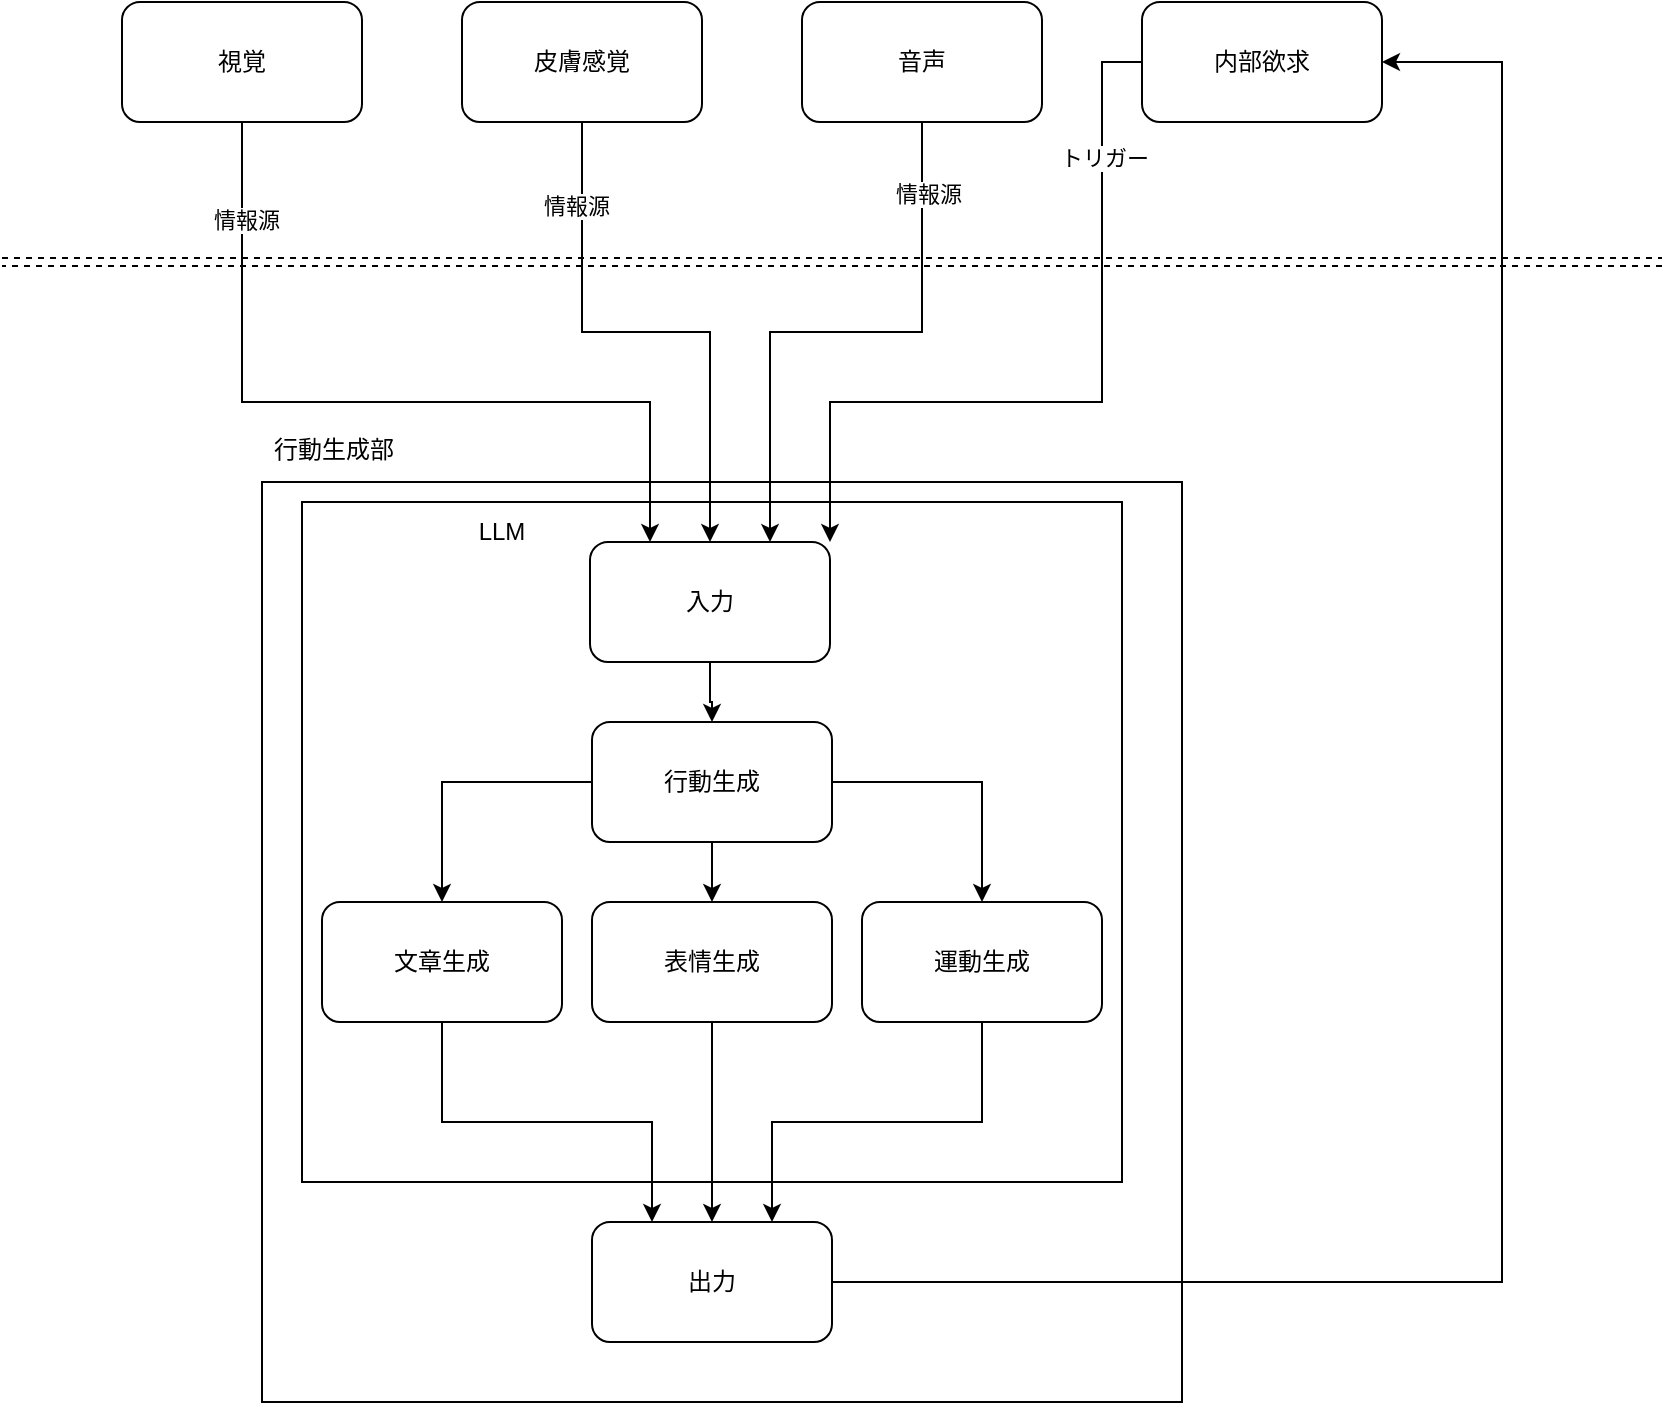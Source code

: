 <mxfile version="23.1.2" type="github" pages="4">
  <diagram name="ページ1" id="xsGwvkBTiWMWlQUuW-to">
    <mxGraphModel dx="1434" dy="772" grid="1" gridSize="10" guides="1" tooltips="1" connect="1" arrows="1" fold="1" page="1" pageScale="1" pageWidth="827" pageHeight="1169" math="0" shadow="0">
      <root>
        <mxCell id="0" />
        <mxCell id="1" parent="0" />
        <mxCell id="Y6hbfu5QWSVkYy7LjRkT-17" value="" style="whiteSpace=wrap;html=1;aspect=fixed;" parent="1" vertex="1">
          <mxGeometry x="130" y="330" width="460" height="460" as="geometry" />
        </mxCell>
        <mxCell id="Y6hbfu5QWSVkYy7LjRkT-29" value="" style="rounded=0;whiteSpace=wrap;html=1;" parent="1" vertex="1">
          <mxGeometry x="150" y="340" width="410" height="340" as="geometry" />
        </mxCell>
        <mxCell id="Y6hbfu5QWSVkYy7LjRkT-24" style="edgeStyle=orthogonalEdgeStyle;rounded=0;orthogonalLoop=1;jettySize=auto;html=1;" parent="1" source="Y6hbfu5QWSVkYy7LjRkT-3" target="Y6hbfu5QWSVkYy7LjRkT-23" edge="1">
          <mxGeometry relative="1" as="geometry" />
        </mxCell>
        <mxCell id="Y6hbfu5QWSVkYy7LjRkT-3" value="入力" style="rounded=1;whiteSpace=wrap;html=1;" parent="1" vertex="1">
          <mxGeometry x="294" y="360" width="120" height="60" as="geometry" />
        </mxCell>
        <mxCell id="Y6hbfu5QWSVkYy7LjRkT-13" style="edgeStyle=orthogonalEdgeStyle;rounded=0;orthogonalLoop=1;jettySize=auto;html=1;entryX=0.25;entryY=0;entryDx=0;entryDy=0;" parent="1" source="Y6hbfu5QWSVkYy7LjRkT-4" target="Y6hbfu5QWSVkYy7LjRkT-3" edge="1">
          <mxGeometry relative="1" as="geometry">
            <mxPoint x="130" y="390" as="targetPoint" />
            <Array as="points">
              <mxPoint x="120" y="290" />
              <mxPoint x="324" y="290" />
            </Array>
          </mxGeometry>
        </mxCell>
        <mxCell id="OeZeixrKAn71_YXfHy4u-5" value="情報源" style="edgeLabel;html=1;align=center;verticalAlign=middle;resizable=0;points=[];" vertex="1" connectable="0" parent="Y6hbfu5QWSVkYy7LjRkT-13">
          <mxGeometry x="-0.763" y="2" relative="1" as="geometry">
            <mxPoint as="offset" />
          </mxGeometry>
        </mxCell>
        <mxCell id="Y6hbfu5QWSVkYy7LjRkT-4" value="視覚" style="rounded=1;whiteSpace=wrap;html=1;" parent="1" vertex="1">
          <mxGeometry x="60" y="90" width="120" height="60" as="geometry" />
        </mxCell>
        <mxCell id="Y6hbfu5QWSVkYy7LjRkT-5" value="" style="endArrow=none;dashed=1;html=1;rounded=0;shape=link;" parent="1" edge="1">
          <mxGeometry width="50" height="50" relative="1" as="geometry">
            <mxPoint y="220" as="sourcePoint" />
            <mxPoint x="830" y="220" as="targetPoint" />
          </mxGeometry>
        </mxCell>
        <mxCell id="Y6hbfu5QWSVkYy7LjRkT-12" style="edgeStyle=orthogonalEdgeStyle;rounded=0;orthogonalLoop=1;jettySize=auto;html=1;entryX=1;entryY=0;entryDx=0;entryDy=0;" parent="1" source="Y6hbfu5QWSVkYy7LjRkT-7" target="Y6hbfu5QWSVkYy7LjRkT-3" edge="1">
          <mxGeometry relative="1" as="geometry">
            <Array as="points">
              <mxPoint x="550" y="120" />
              <mxPoint x="550" y="290" />
              <mxPoint x="414" y="290" />
            </Array>
          </mxGeometry>
        </mxCell>
        <mxCell id="OeZeixrKAn71_YXfHy4u-1" value="トリガー" style="edgeLabel;html=1;align=center;verticalAlign=middle;resizable=0;points=[];" vertex="1" connectable="0" parent="Y6hbfu5QWSVkYy7LjRkT-12">
          <mxGeometry x="-0.657" y="1" relative="1" as="geometry">
            <mxPoint as="offset" />
          </mxGeometry>
        </mxCell>
        <mxCell id="Y6hbfu5QWSVkYy7LjRkT-7" value="内部欲求" style="rounded=1;whiteSpace=wrap;html=1;" parent="1" vertex="1">
          <mxGeometry x="570" y="90" width="120" height="60" as="geometry" />
        </mxCell>
        <mxCell id="Y6hbfu5QWSVkYy7LjRkT-10" style="edgeStyle=orthogonalEdgeStyle;rounded=0;orthogonalLoop=1;jettySize=auto;html=1;entryX=0.5;entryY=0;entryDx=0;entryDy=0;" parent="1" source="Y6hbfu5QWSVkYy7LjRkT-8" target="Y6hbfu5QWSVkYy7LjRkT-3" edge="1">
          <mxGeometry relative="1" as="geometry" />
        </mxCell>
        <mxCell id="OeZeixrKAn71_YXfHy4u-4" value="情報源" style="edgeLabel;html=1;align=center;verticalAlign=middle;resizable=0;points=[];" vertex="1" connectable="0" parent="Y6hbfu5QWSVkYy7LjRkT-10">
          <mxGeometry x="-0.693" y="-3" relative="1" as="geometry">
            <mxPoint as="offset" />
          </mxGeometry>
        </mxCell>
        <mxCell id="Y6hbfu5QWSVkYy7LjRkT-8" value="皮膚感覚" style="rounded=1;whiteSpace=wrap;html=1;" parent="1" vertex="1">
          <mxGeometry x="230" y="90" width="120" height="60" as="geometry" />
        </mxCell>
        <mxCell id="Y6hbfu5QWSVkYy7LjRkT-11" style="edgeStyle=orthogonalEdgeStyle;rounded=0;orthogonalLoop=1;jettySize=auto;html=1;entryX=0.75;entryY=0;entryDx=0;entryDy=0;" parent="1" source="Y6hbfu5QWSVkYy7LjRkT-9" target="Y6hbfu5QWSVkYy7LjRkT-3" edge="1">
          <mxGeometry relative="1" as="geometry" />
        </mxCell>
        <mxCell id="OeZeixrKAn71_YXfHy4u-2" value="情報源" style="edgeLabel;html=1;align=center;verticalAlign=middle;resizable=0;points=[];" vertex="1" connectable="0" parent="Y6hbfu5QWSVkYy7LjRkT-11">
          <mxGeometry x="-0.748" y="3" relative="1" as="geometry">
            <mxPoint as="offset" />
          </mxGeometry>
        </mxCell>
        <mxCell id="Y6hbfu5QWSVkYy7LjRkT-9" value="音声" style="rounded=1;whiteSpace=wrap;html=1;" parent="1" vertex="1">
          <mxGeometry x="400" y="90" width="120" height="60" as="geometry" />
        </mxCell>
        <mxCell id="Y6hbfu5QWSVkYy7LjRkT-18" value="行動生成部" style="text;strokeColor=none;fillColor=none;spacingLeft=4;spacingRight=4;overflow=hidden;rotatable=0;points=[[0,0.5],[1,0.5]];portConstraint=eastwest;fontSize=12;whiteSpace=wrap;html=1;" parent="1" vertex="1">
          <mxGeometry x="130" y="300" width="80" height="30" as="geometry" />
        </mxCell>
        <mxCell id="-D9WMQLK6_W9tWc12pCn-23" style="edgeStyle=orthogonalEdgeStyle;rounded=0;orthogonalLoop=1;jettySize=auto;html=1;" edge="1" parent="1" source="Y6hbfu5QWSVkYy7LjRkT-23" target="-D9WMQLK6_W9tWc12pCn-2">
          <mxGeometry relative="1" as="geometry" />
        </mxCell>
        <mxCell id="-D9WMQLK6_W9tWc12pCn-24" style="edgeStyle=orthogonalEdgeStyle;rounded=0;orthogonalLoop=1;jettySize=auto;html=1;entryX=0.5;entryY=0;entryDx=0;entryDy=0;" edge="1" parent="1" source="Y6hbfu5QWSVkYy7LjRkT-23" target="-D9WMQLK6_W9tWc12pCn-22">
          <mxGeometry relative="1" as="geometry" />
        </mxCell>
        <mxCell id="-D9WMQLK6_W9tWc12pCn-25" style="edgeStyle=orthogonalEdgeStyle;rounded=0;orthogonalLoop=1;jettySize=auto;html=1;" edge="1" parent="1" source="Y6hbfu5QWSVkYy7LjRkT-23" target="-D9WMQLK6_W9tWc12pCn-1">
          <mxGeometry relative="1" as="geometry" />
        </mxCell>
        <mxCell id="Y6hbfu5QWSVkYy7LjRkT-23" value="行動生成" style="rounded=1;whiteSpace=wrap;html=1;" parent="1" vertex="1">
          <mxGeometry x="295" y="450" width="120" height="60" as="geometry" />
        </mxCell>
        <mxCell id="8ng4StidYEqLZICER2uD-2" style="edgeStyle=orthogonalEdgeStyle;rounded=0;orthogonalLoop=1;jettySize=auto;html=1;entryX=1;entryY=0.5;entryDx=0;entryDy=0;" edge="1" parent="1" source="Y6hbfu5QWSVkYy7LjRkT-26" target="Y6hbfu5QWSVkYy7LjRkT-7">
          <mxGeometry relative="1" as="geometry">
            <mxPoint x="750" y="122" as="targetPoint" />
            <Array as="points">
              <mxPoint x="750" y="730" />
              <mxPoint x="750" y="120" />
            </Array>
          </mxGeometry>
        </mxCell>
        <mxCell id="Y6hbfu5QWSVkYy7LjRkT-26" value="出力" style="rounded=1;whiteSpace=wrap;html=1;" parent="1" vertex="1">
          <mxGeometry x="295" y="700" width="120" height="60" as="geometry" />
        </mxCell>
        <mxCell id="Y6hbfu5QWSVkYy7LjRkT-30" value="LLM" style="text;html=1;strokeColor=none;fillColor=none;align=center;verticalAlign=middle;whiteSpace=wrap;rounded=0;" parent="1" vertex="1">
          <mxGeometry x="220" y="340" width="60" height="30" as="geometry" />
        </mxCell>
        <mxCell id="-D9WMQLK6_W9tWc12pCn-31" style="edgeStyle=orthogonalEdgeStyle;rounded=0;orthogonalLoop=1;jettySize=auto;html=1;entryX=0.25;entryY=0;entryDx=0;entryDy=0;" edge="1" parent="1" source="-D9WMQLK6_W9tWc12pCn-1" target="Y6hbfu5QWSVkYy7LjRkT-26">
          <mxGeometry relative="1" as="geometry">
            <Array as="points">
              <mxPoint x="220" y="650" />
              <mxPoint x="325" y="650" />
            </Array>
          </mxGeometry>
        </mxCell>
        <mxCell id="-D9WMQLK6_W9tWc12pCn-1" value="文章生成" style="rounded=1;whiteSpace=wrap;html=1;" vertex="1" parent="1">
          <mxGeometry x="160" y="540" width="120" height="60" as="geometry" />
        </mxCell>
        <mxCell id="-D9WMQLK6_W9tWc12pCn-32" style="edgeStyle=orthogonalEdgeStyle;rounded=0;orthogonalLoop=1;jettySize=auto;html=1;entryX=0.5;entryY=0;entryDx=0;entryDy=0;" edge="1" parent="1" source="-D9WMQLK6_W9tWc12pCn-2" target="Y6hbfu5QWSVkYy7LjRkT-26">
          <mxGeometry relative="1" as="geometry" />
        </mxCell>
        <mxCell id="-D9WMQLK6_W9tWc12pCn-2" value="表情生成" style="rounded=1;whiteSpace=wrap;html=1;" vertex="1" parent="1">
          <mxGeometry x="295" y="540" width="120" height="60" as="geometry" />
        </mxCell>
        <mxCell id="-D9WMQLK6_W9tWc12pCn-33" style="edgeStyle=orthogonalEdgeStyle;rounded=0;orthogonalLoop=1;jettySize=auto;html=1;entryX=0.75;entryY=0;entryDx=0;entryDy=0;" edge="1" parent="1" source="-D9WMQLK6_W9tWc12pCn-22" target="Y6hbfu5QWSVkYy7LjRkT-26">
          <mxGeometry relative="1" as="geometry">
            <Array as="points">
              <mxPoint x="490" y="650" />
              <mxPoint x="385" y="650" />
            </Array>
          </mxGeometry>
        </mxCell>
        <mxCell id="-D9WMQLK6_W9tWc12pCn-22" value="運動生成" style="rounded=1;whiteSpace=wrap;html=1;" vertex="1" parent="1">
          <mxGeometry x="430" y="540" width="120" height="60" as="geometry" />
        </mxCell>
      </root>
    </mxGraphModel>
  </diagram>
  <diagram id="Q1SJKkhCWVDEaE62FwiI" name="表情生成">
    <mxGraphModel dx="1434" dy="772" grid="1" gridSize="10" guides="1" tooltips="1" connect="1" arrows="1" fold="1" page="1" pageScale="1" pageWidth="827" pageHeight="1169" math="0" shadow="0">
      <root>
        <mxCell id="0" />
        <mxCell id="1" parent="0" />
      </root>
    </mxGraphModel>
  </diagram>
  <diagram id="SBAspBjqrFeK0ZGvOGAk" name="運動生成">
    <mxGraphModel dx="1434" dy="772" grid="1" gridSize="10" guides="1" tooltips="1" connect="1" arrows="1" fold="1" page="1" pageScale="1" pageWidth="827" pageHeight="1169" math="0" shadow="0">
      <root>
        <mxCell id="0" />
        <mxCell id="1" parent="0" />
      </root>
    </mxGraphModel>
  </diagram>
  <diagram id="-prahKh9N9Kdmq05S5CR" name="内部欲求">
    <mxGraphModel dx="1434" dy="772" grid="1" gridSize="10" guides="1" tooltips="1" connect="1" arrows="1" fold="1" page="1" pageScale="1" pageWidth="827" pageHeight="1169" math="0" shadow="0">
      <root>
        <mxCell id="0" />
        <mxCell id="1" parent="0" />
        <mxCell id="Mq-BtNWnydqKC1GxR5QY-4" style="edgeStyle=orthogonalEdgeStyle;rounded=0;orthogonalLoop=1;jettySize=auto;html=1;" edge="1" parent="1" source="Mq-BtNWnydqKC1GxR5QY-1" target="Mq-BtNWnydqKC1GxR5QY-3">
          <mxGeometry relative="1" as="geometry" />
        </mxCell>
        <mxCell id="Mq-BtNWnydqKC1GxR5QY-1" value="入力" style="rounded=1;whiteSpace=wrap;html=1;" vertex="1" parent="1">
          <mxGeometry x="340" y="200" width="120" height="60" as="geometry" />
        </mxCell>
        <mxCell id="Mq-BtNWnydqKC1GxR5QY-3" value="感情評価" style="rounded=1;whiteSpace=wrap;html=1;" vertex="1" parent="1">
          <mxGeometry x="340" y="300" width="120" height="60" as="geometry" />
        </mxCell>
        <mxCell id="Mq-BtNWnydqKC1GxR5QY-5" value="欲求" style="rounded=1;whiteSpace=wrap;html=1;" vertex="1" parent="1">
          <mxGeometry x="100" y="460" width="120" height="60" as="geometry" />
        </mxCell>
      </root>
    </mxGraphModel>
  </diagram>
</mxfile>
